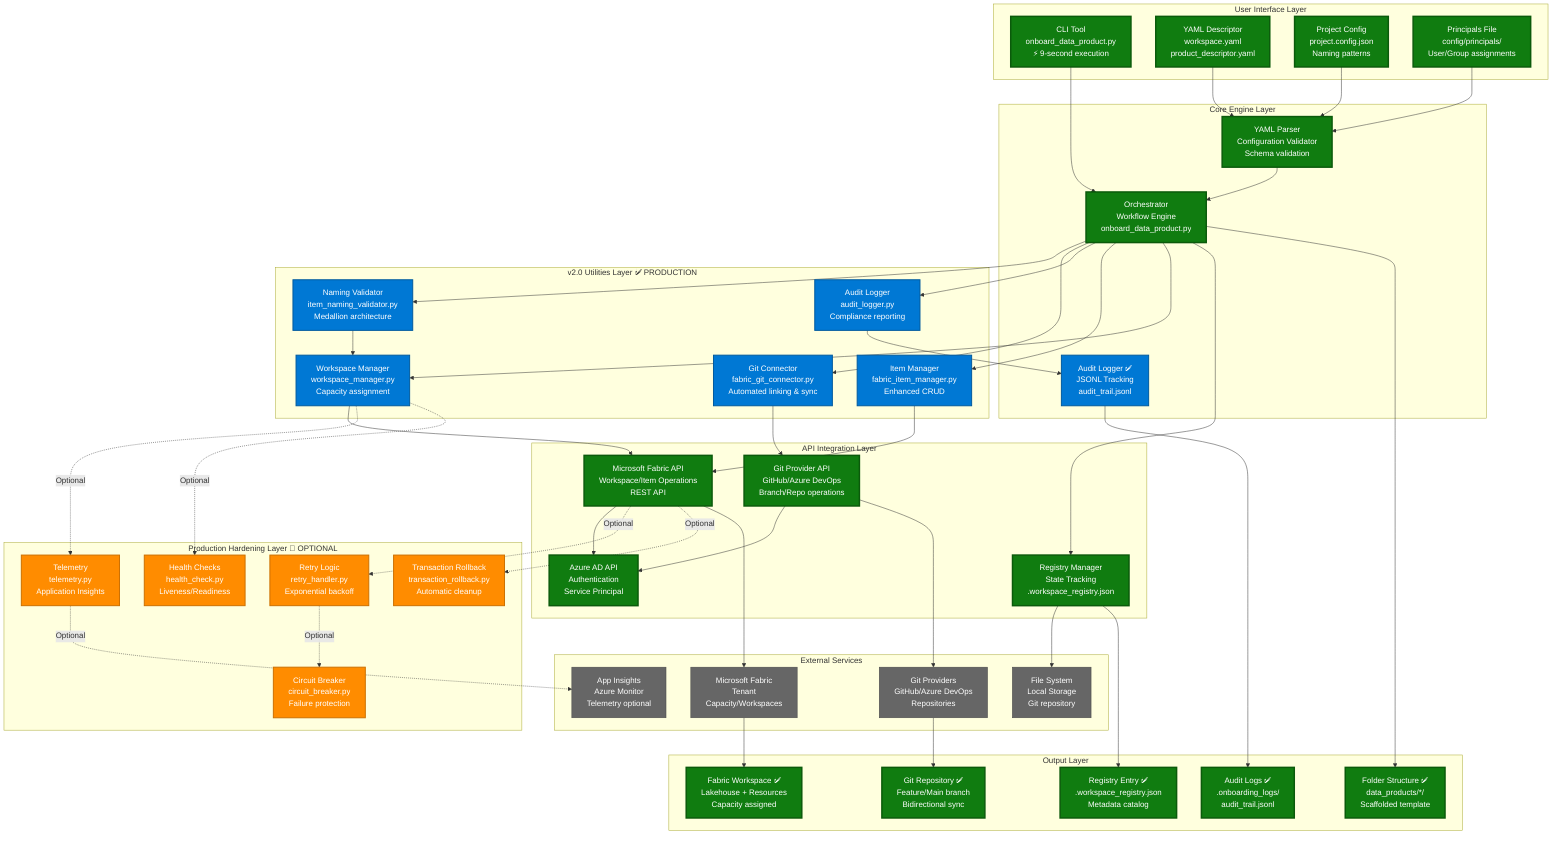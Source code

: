 graph TB
    subgraph "User Interface Layer"
        CLI[CLI Tool<br/>onboard_data_product.py<br/>⚡ 9-second execution]
        YAML[YAML Descriptor<br/>workspace.yaml<br/>product_descriptor.yaml]
        CONFIG[Project Config<br/>project.config.json<br/>Naming patterns]
        PRINCIPALS[Principals File<br/>config/principals/<br/>User/Group assignments]
    end

    subgraph "Core Engine Layer"
        PARSER[YAML Parser<br/>Configuration Validator<br/>Schema validation]
        ORCHESTRATOR[Orchestrator<br/>Workflow Engine<br/>onboard_data_product.py]
        AUDIT[Audit Logger ✅<br/>JSONL Tracking<br/>audit_trail.jsonl]
    end

    subgraph "v2.0 Utilities Layer ✅ PRODUCTION"
        GIT_CONNECTOR[Git Connector<br/>fabric_git_connector.py<br/>Automated linking & sync]
        NAMING_VALIDATOR[Naming Validator<br/>item_naming_validator.py<br/>Medallion architecture]
        AUDIT_LOGGER[Audit Logger<br/>audit_logger.py<br/>Compliance reporting]
        ITEM_MANAGER[Item Manager<br/>fabric_item_manager.py<br/>Enhanced CRUD]
        WORKSPACE_MANAGER[Workspace Manager<br/>workspace_manager.py<br/>Capacity assignment]
    end

    subgraph "API Integration Layer"
        FABRIC_API[Microsoft Fabric API<br/>Workspace/Item Operations<br/>REST API]
        GIT_API[Git Provider API<br/>GitHub/Azure DevOps<br/>Branch/Repo operations]
        AZURE_AD[Azure AD API<br/>Authentication<br/>Service Principal]
        REGISTRY[Registry Manager<br/>State Tracking<br/>.workspace_registry.json]
    end

    subgraph "Production Hardening Layer 🔧 OPTIONAL"
        RETRY[Retry Logic<br/>retry_handler.py<br/>Exponential backoff]
        CIRCUIT[Circuit Breaker<br/>circuit_breaker.py<br/>Failure protection]
        ROLLBACK[Transaction Rollback<br/>transaction_rollback.py<br/>Automatic cleanup]
        TELEMETRY[Telemetry<br/>telemetry.py<br/>Application Insights]
        HEALTH[Health Checks<br/>health_check.py<br/>Liveness/Readiness]
    end

    subgraph "External Services"
        FABRIC[Microsoft Fabric<br/>Tenant<br/>Capacity/Workspaces]
        GITHUB[Git Providers<br/>GitHub/Azure DevOps<br/>Repositories]
        STORAGE[File System<br/>Local Storage<br/>Git repository]
        INSIGHTS[App Insights<br/>Azure Monitor<br/>Telemetry optional]
    end

    subgraph "Output Layer"
        WORKSPACE[Fabric Workspace ✅<br/>Lakehouse + Resources<br/>Capacity assigned]
        GIT_REPO[Git Repository ✅<br/>Feature/Main branch<br/>Bidirectional sync]
        FOLDERS[Folder Structure ✅<br/>data_products/*/<br/>Scaffolded template]
        LOGS[Audit Logs ✅<br/>.onboarding_logs/<br/>audit_trail.jsonl]
        STATE[Registry Entry ✅<br/>.workspace_registry.json<br/>Metadata catalog]
    end

    YAML --> PARSER
    CONFIG --> PARSER
    PRINCIPALS --> PARSER
    CLI --> ORCHESTRATOR
    PARSER --> ORCHESTRATOR
    
    ORCHESTRATOR --> NAMING_VALIDATOR
    ORCHESTRATOR --> GIT_CONNECTOR
    ORCHESTRATOR --> AUDIT_LOGGER
    ORCHESTRATOR --> ITEM_MANAGER
    ORCHESTRATOR --> WORKSPACE_MANAGER

    WORKSPACE_MANAGER --> FABRIC_API
    ITEM_MANAGER --> FABRIC_API
    GIT_CONNECTOR --> GIT_API
    NAMING_VALIDATOR --> WORKSPACE_MANAGER
    AUDIT_LOGGER --> AUDIT
    
    FABRIC_API --> AZURE_AD
    GIT_API --> AZURE_AD
    ORCHESTRATOR --> REGISTRY

    FABRIC_API -.->|Optional| RETRY
    RETRY -.->|Optional| CIRCUIT
    FABRIC_API -.->|Optional| ROLLBACK
    WORKSPACE_MANAGER -.->|Optional| TELEMETRY
    WORKSPACE_MANAGER -.->|Optional| HEALTH

    FABRIC_API --> FABRIC
    GIT_API --> GITHUB
    REGISTRY --> STORAGE
    TELEMETRY -.->|Optional| INSIGHTS

    FABRIC --> WORKSPACE
    GITHUB --> GIT_REPO
    ORCHESTRATOR --> FOLDERS
    AUDIT --> LOGS
    REGISTRY --> STATE

    classDef production fill:#107C10,stroke:#0B5A0B,color:#fff,stroke-width:3px
    classDef v2feature fill:#0078D4,stroke:#005A9E,color:#fff,stroke-width:2px
    classDef optional fill:#FF8C00,stroke:#CC7000,color:#fff,stroke-width:2px
    classDef external fill:#666,stroke:#444,color:#fff

    class CLI,PARSER,ORCHESTRATOR,FABRIC_API,GIT_API,AZURE_AD,REGISTRY,WORKSPACE,GIT_REPO,FOLDERS,LOGS,STATE,YAML,CONFIG,PRINCIPALS production
    class GIT_CONNECTOR,NAMING_VALIDATOR,AUDIT_LOGGER,ITEM_MANAGER,WORKSPACE_MANAGER,AUDIT v2feature
    class RETRY,CIRCUIT,ROLLBACK,TELEMETRY,HEALTH optional
    class FABRIC,GITHUB,STORAGE,INSIGHTS external